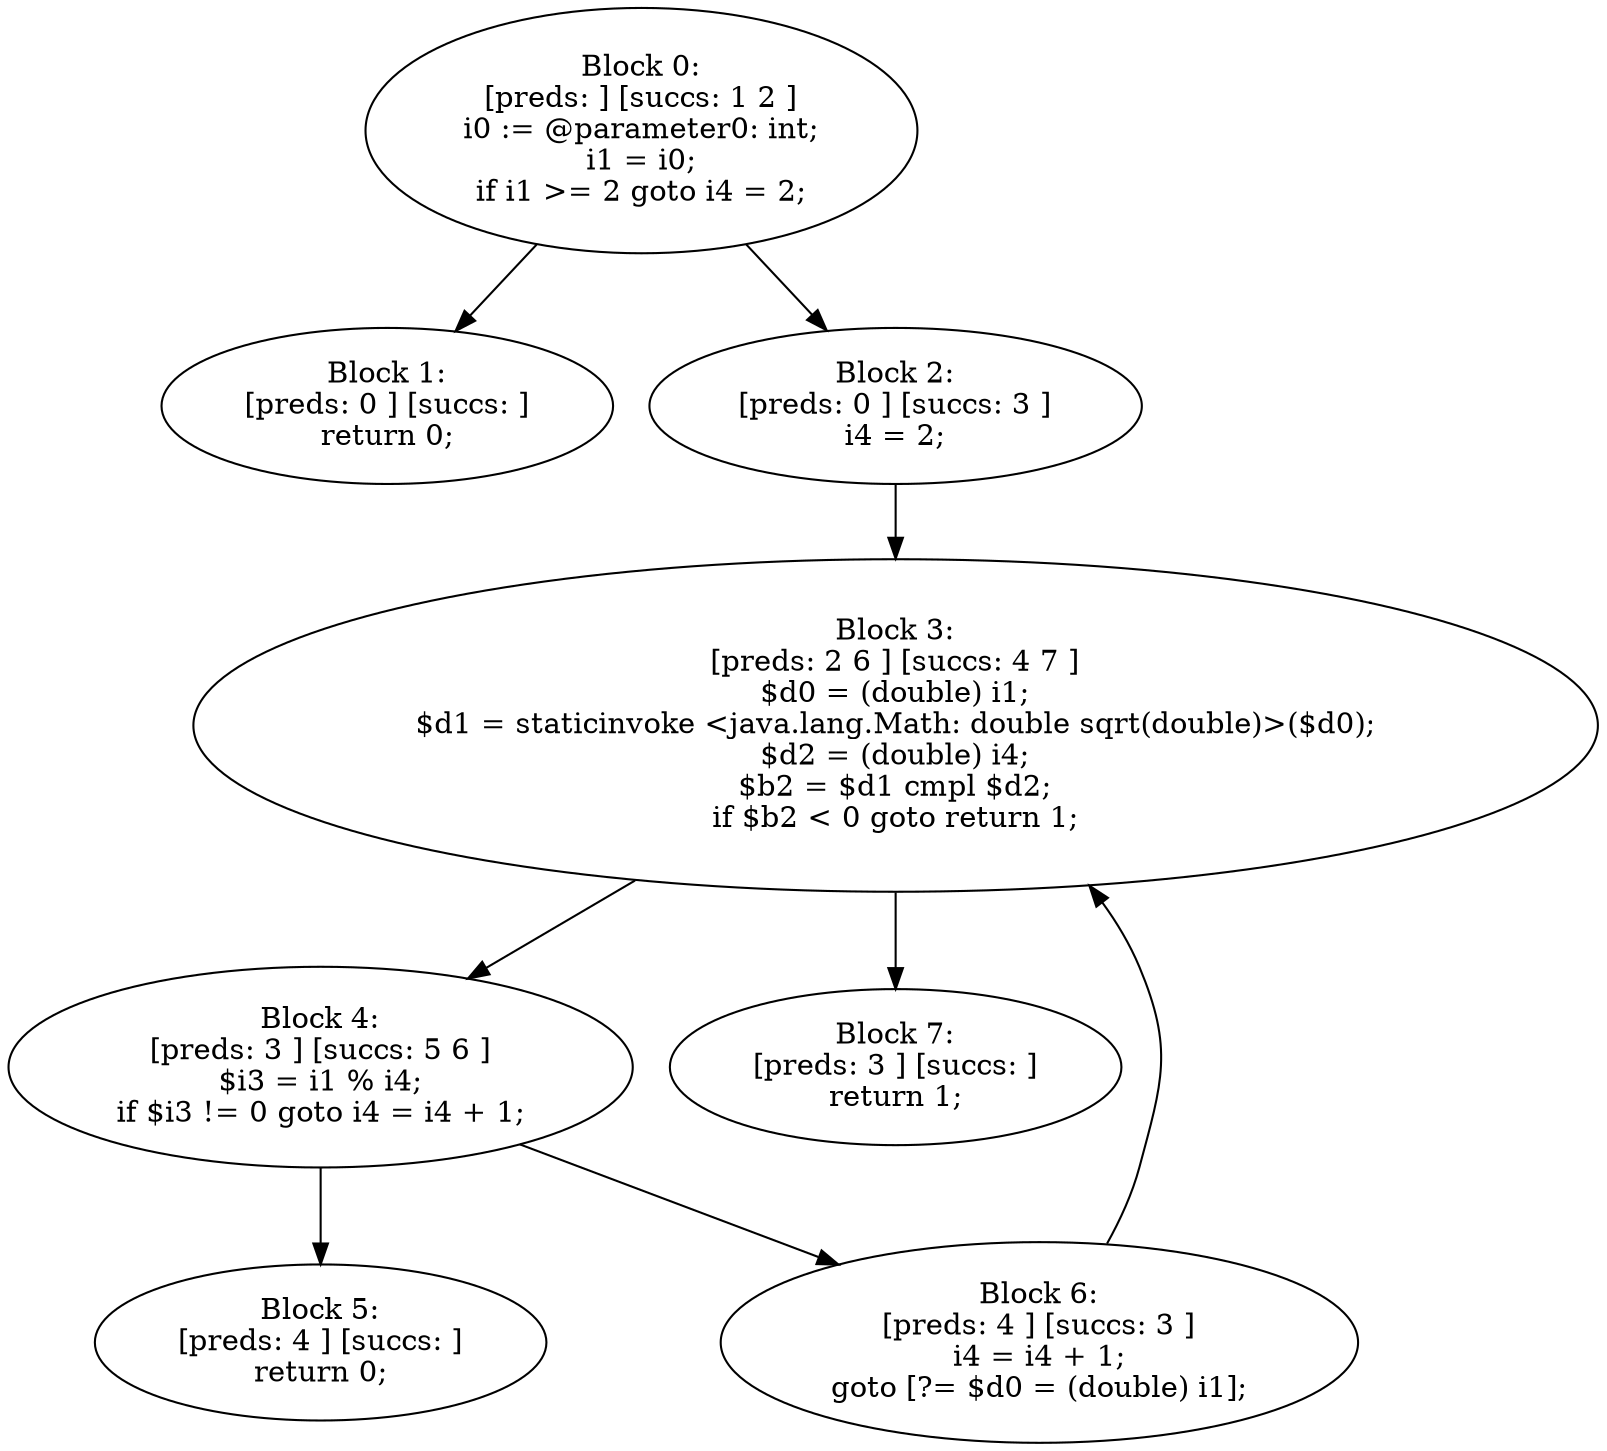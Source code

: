 digraph "unitGraph" {
    "Block 0:
[preds: ] [succs: 1 2 ]
i0 := @parameter0: int;
i1 = i0;
if i1 >= 2 goto i4 = 2;
"
    "Block 1:
[preds: 0 ] [succs: ]
return 0;
"
    "Block 2:
[preds: 0 ] [succs: 3 ]
i4 = 2;
"
    "Block 3:
[preds: 2 6 ] [succs: 4 7 ]
$d0 = (double) i1;
$d1 = staticinvoke <java.lang.Math: double sqrt(double)>($d0);
$d2 = (double) i4;
$b2 = $d1 cmpl $d2;
if $b2 < 0 goto return 1;
"
    "Block 4:
[preds: 3 ] [succs: 5 6 ]
$i3 = i1 % i4;
if $i3 != 0 goto i4 = i4 + 1;
"
    "Block 5:
[preds: 4 ] [succs: ]
return 0;
"
    "Block 6:
[preds: 4 ] [succs: 3 ]
i4 = i4 + 1;
goto [?= $d0 = (double) i1];
"
    "Block 7:
[preds: 3 ] [succs: ]
return 1;
"
    "Block 0:
[preds: ] [succs: 1 2 ]
i0 := @parameter0: int;
i1 = i0;
if i1 >= 2 goto i4 = 2;
"->"Block 1:
[preds: 0 ] [succs: ]
return 0;
";
    "Block 0:
[preds: ] [succs: 1 2 ]
i0 := @parameter0: int;
i1 = i0;
if i1 >= 2 goto i4 = 2;
"->"Block 2:
[preds: 0 ] [succs: 3 ]
i4 = 2;
";
    "Block 2:
[preds: 0 ] [succs: 3 ]
i4 = 2;
"->"Block 3:
[preds: 2 6 ] [succs: 4 7 ]
$d0 = (double) i1;
$d1 = staticinvoke <java.lang.Math: double sqrt(double)>($d0);
$d2 = (double) i4;
$b2 = $d1 cmpl $d2;
if $b2 < 0 goto return 1;
";
    "Block 3:
[preds: 2 6 ] [succs: 4 7 ]
$d0 = (double) i1;
$d1 = staticinvoke <java.lang.Math: double sqrt(double)>($d0);
$d2 = (double) i4;
$b2 = $d1 cmpl $d2;
if $b2 < 0 goto return 1;
"->"Block 4:
[preds: 3 ] [succs: 5 6 ]
$i3 = i1 % i4;
if $i3 != 0 goto i4 = i4 + 1;
";
    "Block 3:
[preds: 2 6 ] [succs: 4 7 ]
$d0 = (double) i1;
$d1 = staticinvoke <java.lang.Math: double sqrt(double)>($d0);
$d2 = (double) i4;
$b2 = $d1 cmpl $d2;
if $b2 < 0 goto return 1;
"->"Block 7:
[preds: 3 ] [succs: ]
return 1;
";
    "Block 4:
[preds: 3 ] [succs: 5 6 ]
$i3 = i1 % i4;
if $i3 != 0 goto i4 = i4 + 1;
"->"Block 5:
[preds: 4 ] [succs: ]
return 0;
";
    "Block 4:
[preds: 3 ] [succs: 5 6 ]
$i3 = i1 % i4;
if $i3 != 0 goto i4 = i4 + 1;
"->"Block 6:
[preds: 4 ] [succs: 3 ]
i4 = i4 + 1;
goto [?= $d0 = (double) i1];
";
    "Block 6:
[preds: 4 ] [succs: 3 ]
i4 = i4 + 1;
goto [?= $d0 = (double) i1];
"->"Block 3:
[preds: 2 6 ] [succs: 4 7 ]
$d0 = (double) i1;
$d1 = staticinvoke <java.lang.Math: double sqrt(double)>($d0);
$d2 = (double) i4;
$b2 = $d1 cmpl $d2;
if $b2 < 0 goto return 1;
";
}
